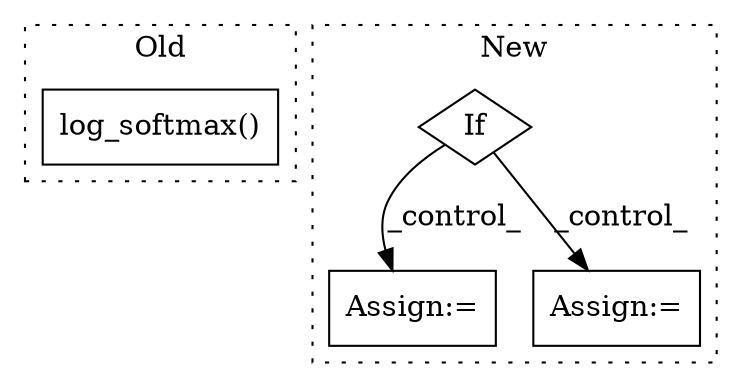 digraph G {
subgraph cluster0 {
1 [label="log_softmax()" a="75" s="1801,1841" l="32,1" shape="box"];
label = "Old";
style="dotted";
}
subgraph cluster1 {
2 [label="If" a="96" s="694,726" l="3,14" shape="diamond"];
3 [label="Assign:=" a="68" s="920" l="3" shape="box"];
4 [label="Assign:=" a="68" s="746" l="3" shape="box"];
label = "New";
style="dotted";
}
2 -> 4 [label="_control_"];
2 -> 3 [label="_control_"];
}